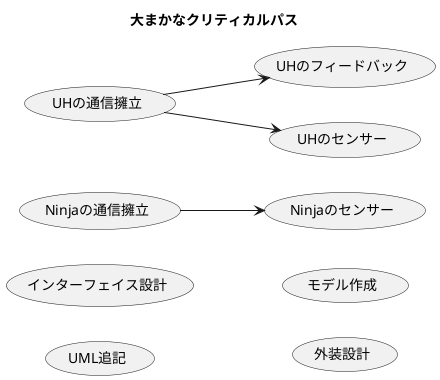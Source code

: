 @startuml
title 大まかなクリティカルパス
left to right direction
'Teru'
(インターフェイス設計)as design_interface
(UML追記) as write_uml

(モデル作成)as create_model

(Ninjaの通信擁立) as link_ninja
(Ninjaのセンサー) as sensor_ninja
link_ninja --> sensor_ninja

(外装設計) as design_exterior

(UHの通信擁立) as link_uh
(UHのフィードバック) as feedback_uh
(UHのセンサー) as sensor_uh
link_uh-->feedback_uh
link_uh-->sensor_uh




@enduml
